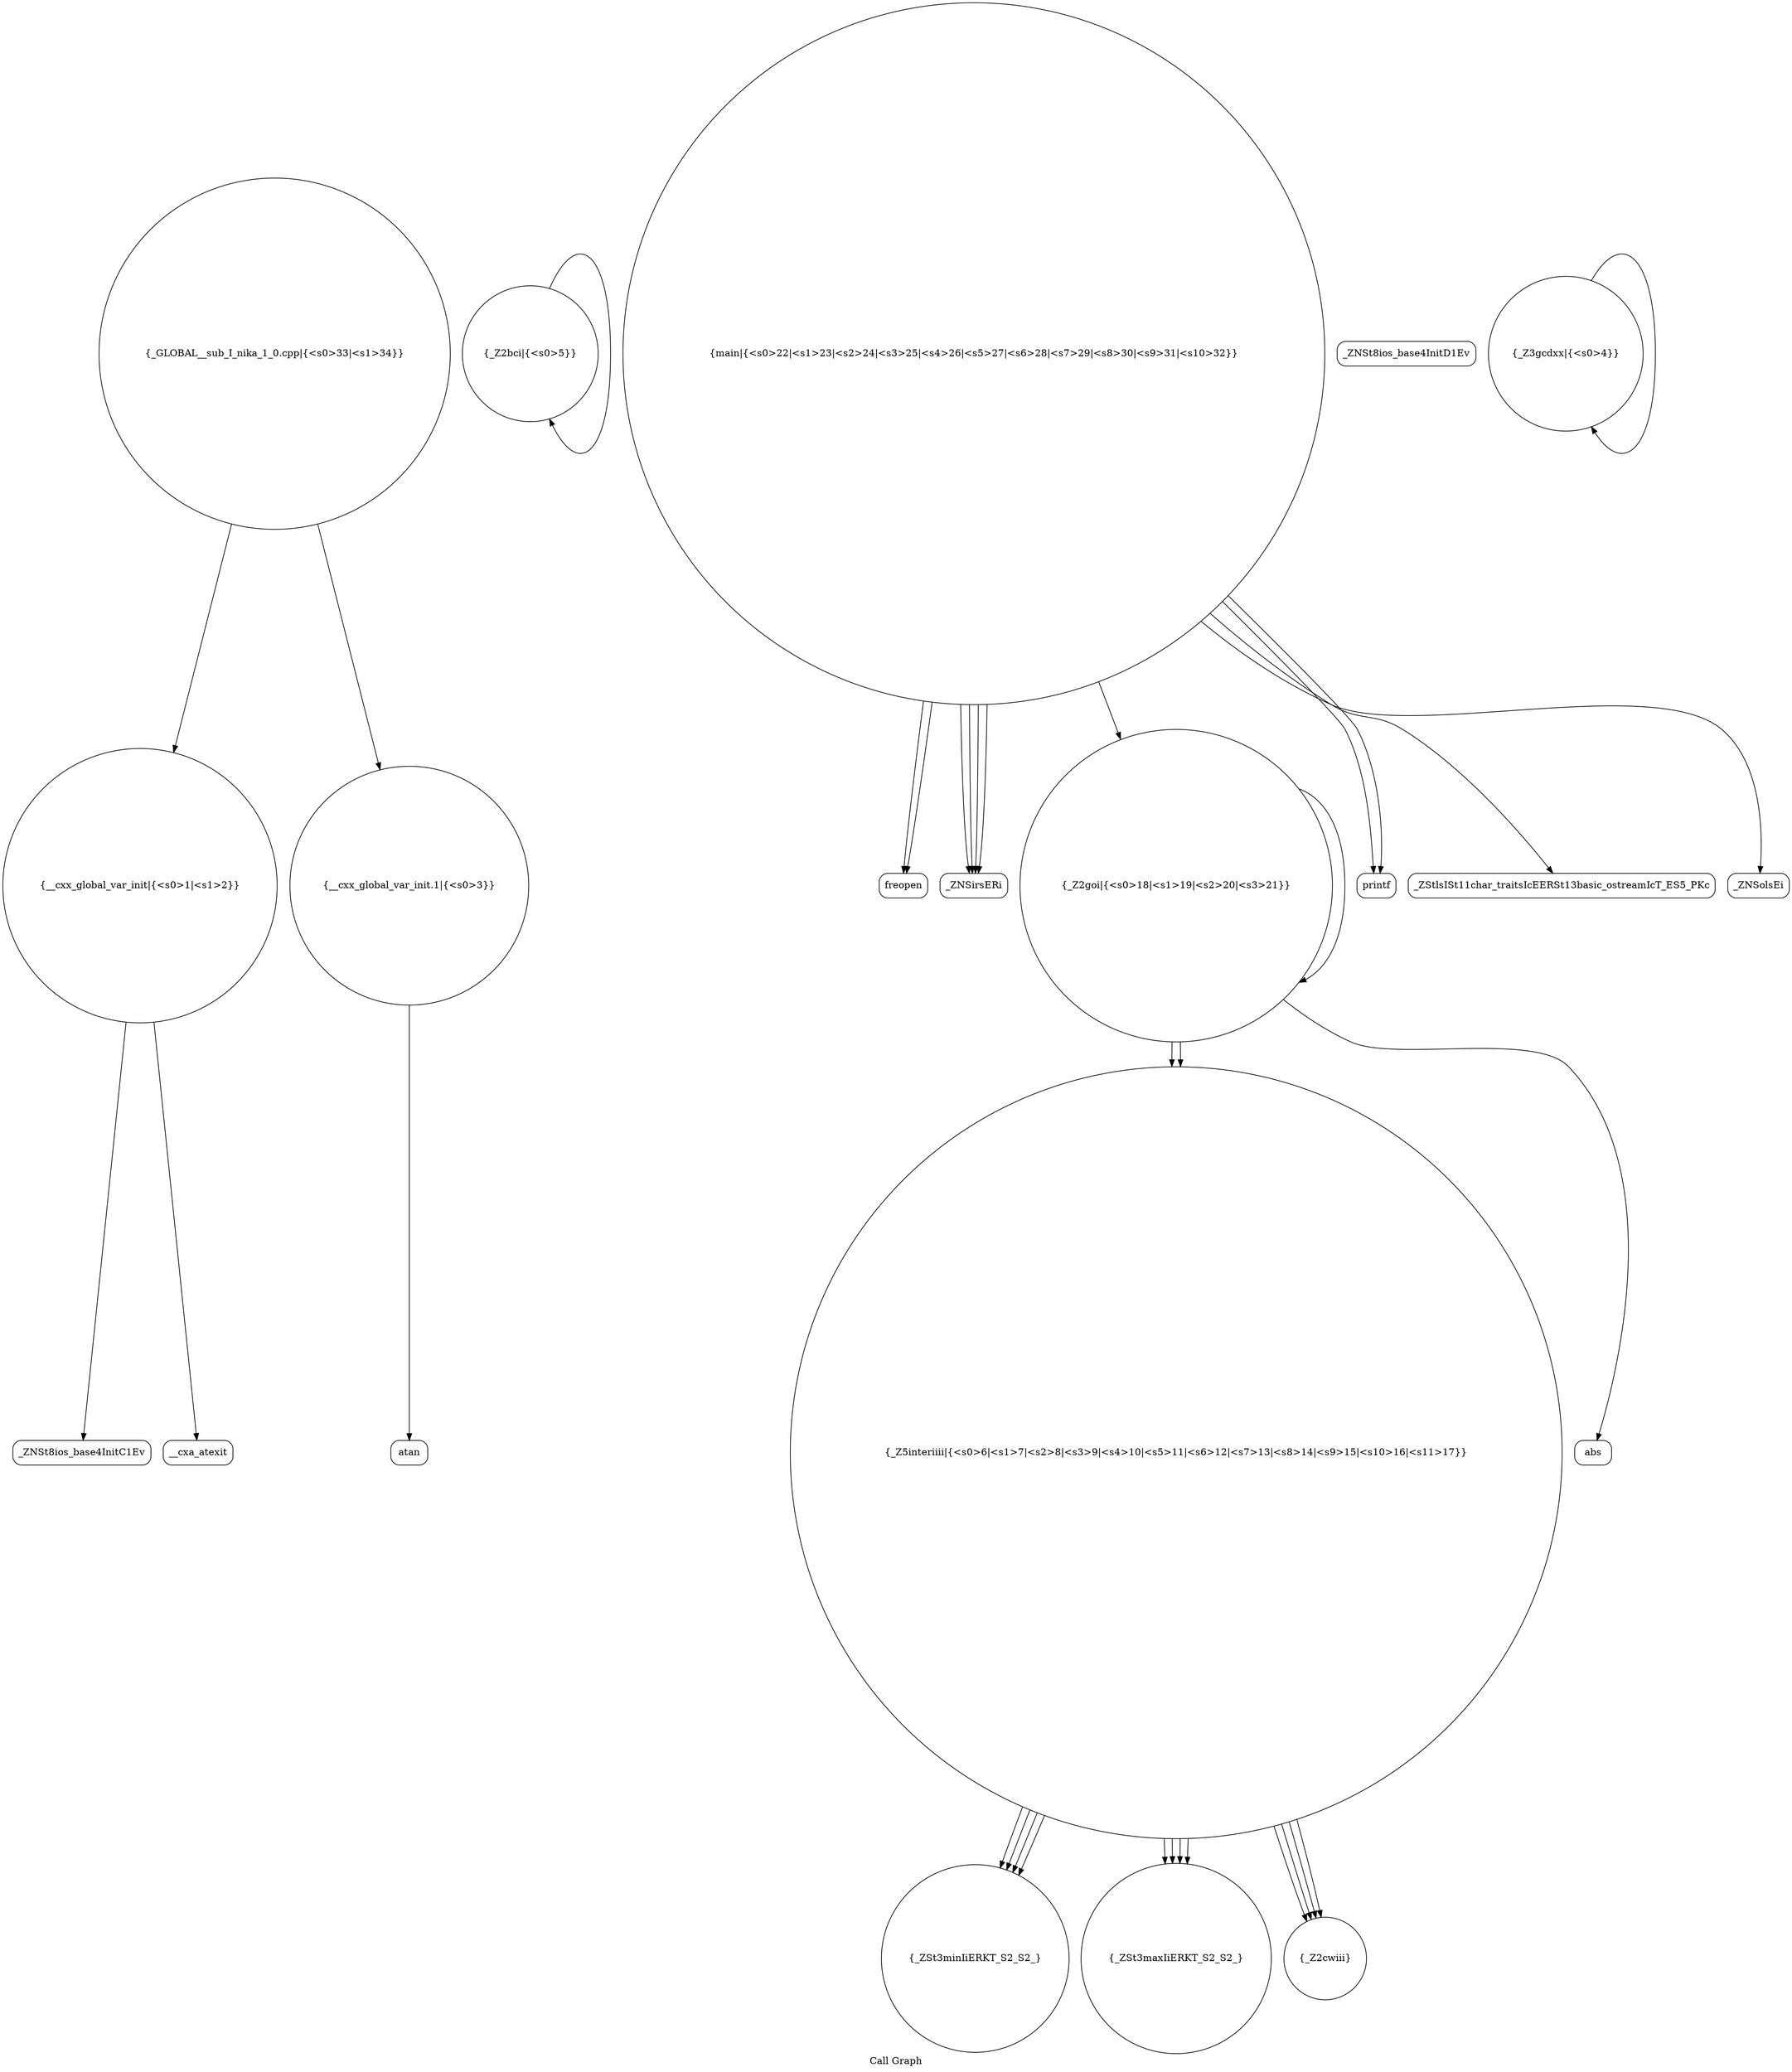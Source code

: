digraph "Call Graph" {
	label="Call Graph";

	Node0x5601b4fa3830 [shape=record,shape=circle,label="{__cxx_global_var_init|{<s0>1|<s1>2}}"];
	Node0x5601b4fa3830:s0 -> Node0x5601b4fa3cc0[color=black];
	Node0x5601b4fa3830:s1 -> Node0x5601b4fa3dc0[color=black];
	Node0x5601b4fa3fc0 [shape=record,shape=circle,label="{_Z2bci|{<s0>5}}"];
	Node0x5601b4fa3fc0:s0 -> Node0x5601b4fa3fc0[color=black];
	Node0x5601b4fa4340 [shape=record,shape=circle,label="{main|{<s0>22|<s1>23|<s2>24|<s3>25|<s4>26|<s5>27|<s6>28|<s7>29|<s8>30|<s9>31|<s10>32}}"];
	Node0x5601b4fa4340:s0 -> Node0x5601b4fa43c0[color=black];
	Node0x5601b4fa4340:s1 -> Node0x5601b4fa43c0[color=black];
	Node0x5601b4fa4340:s2 -> Node0x5601b4fa4440[color=black];
	Node0x5601b4fa4340:s3 -> Node0x5601b4fa4440[color=black];
	Node0x5601b4fa4340:s4 -> Node0x5601b4fa4440[color=black];
	Node0x5601b4fa4340:s5 -> Node0x5601b4fa4440[color=black];
	Node0x5601b4fa4340:s6 -> Node0x5601b4fa4240[color=black];
	Node0x5601b4fa4340:s7 -> Node0x5601b4fa44c0[color=black];
	Node0x5601b4fa4340:s8 -> Node0x5601b4fa4540[color=black];
	Node0x5601b4fa4340:s9 -> Node0x5601b4fa45c0[color=black];
	Node0x5601b4fa4340:s10 -> Node0x5601b4fa44c0[color=black];
	Node0x5601b4fa3d40 [shape=record,shape=Mrecord,label="{_ZNSt8ios_base4InitD1Ev}"];
	Node0x5601b4fa40c0 [shape=record,shape=circle,label="{_Z5interiiii|{<s0>6|<s1>7|<s2>8|<s3>9|<s4>10|<s5>11|<s6>12|<s7>13|<s8>14|<s9>15|<s10>16|<s11>17}}"];
	Node0x5601b4fa40c0:s0 -> Node0x5601b4fa4140[color=black];
	Node0x5601b4fa40c0:s1 -> Node0x5601b4fa41c0[color=black];
	Node0x5601b4fa40c0:s2 -> Node0x5601b4fa4140[color=black];
	Node0x5601b4fa40c0:s3 -> Node0x5601b4fa41c0[color=black];
	Node0x5601b4fa40c0:s4 -> Node0x5601b4fa4140[color=black];
	Node0x5601b4fa40c0:s5 -> Node0x5601b4fa41c0[color=black];
	Node0x5601b4fa40c0:s6 -> Node0x5601b4fa4140[color=black];
	Node0x5601b4fa40c0:s7 -> Node0x5601b4fa41c0[color=black];
	Node0x5601b4fa40c0:s8 -> Node0x5601b4fa4040[color=black];
	Node0x5601b4fa40c0:s9 -> Node0x5601b4fa4040[color=black];
	Node0x5601b4fa40c0:s10 -> Node0x5601b4fa4040[color=black];
	Node0x5601b4fa40c0:s11 -> Node0x5601b4fa4040[color=black];
	Node0x5601b4fa4440 [shape=record,shape=Mrecord,label="{_ZNSirsERi}"];
	Node0x5601b4fa3e40 [shape=record,shape=circle,label="{__cxx_global_var_init.1|{<s0>3}}"];
	Node0x5601b4fa3e40:s0 -> Node0x5601b4fa3ec0[color=black];
	Node0x5601b4fa41c0 [shape=record,shape=circle,label="{_ZSt3maxIiERKT_S2_S2_}"];
	Node0x5601b4fa4540 [shape=record,shape=Mrecord,label="{_ZStlsISt11char_traitsIcEERSt13basic_ostreamIcT_ES5_PKc}"];
	Node0x5601b4fa3f40 [shape=record,shape=circle,label="{_Z3gcdxx|{<s0>4}}"];
	Node0x5601b4fa3f40:s0 -> Node0x5601b4fa3f40[color=black];
	Node0x5601b4fa42c0 [shape=record,shape=Mrecord,label="{abs}"];
	Node0x5601b4fa4640 [shape=record,shape=circle,label="{_GLOBAL__sub_I_nika_1_0.cpp|{<s0>33|<s1>34}}"];
	Node0x5601b4fa4640:s0 -> Node0x5601b4fa3830[color=black];
	Node0x5601b4fa4640:s1 -> Node0x5601b4fa3e40[color=black];
	Node0x5601b4fa3cc0 [shape=record,shape=Mrecord,label="{_ZNSt8ios_base4InitC1Ev}"];
	Node0x5601b4fa4040 [shape=record,shape=circle,label="{_Z2cwiii}"];
	Node0x5601b4fa43c0 [shape=record,shape=Mrecord,label="{freopen}"];
	Node0x5601b4fa3dc0 [shape=record,shape=Mrecord,label="{__cxa_atexit}"];
	Node0x5601b4fa4140 [shape=record,shape=circle,label="{_ZSt3minIiERKT_S2_S2_}"];
	Node0x5601b4fa44c0 [shape=record,shape=Mrecord,label="{printf}"];
	Node0x5601b4fa3ec0 [shape=record,shape=Mrecord,label="{atan}"];
	Node0x5601b4fa4240 [shape=record,shape=circle,label="{_Z2goi|{<s0>18|<s1>19|<s2>20|<s3>21}}"];
	Node0x5601b4fa4240:s0 -> Node0x5601b4fa40c0[color=black];
	Node0x5601b4fa4240:s1 -> Node0x5601b4fa42c0[color=black];
	Node0x5601b4fa4240:s2 -> Node0x5601b4fa40c0[color=black];
	Node0x5601b4fa4240:s3 -> Node0x5601b4fa4240[color=black];
	Node0x5601b4fa45c0 [shape=record,shape=Mrecord,label="{_ZNSolsEi}"];
}
